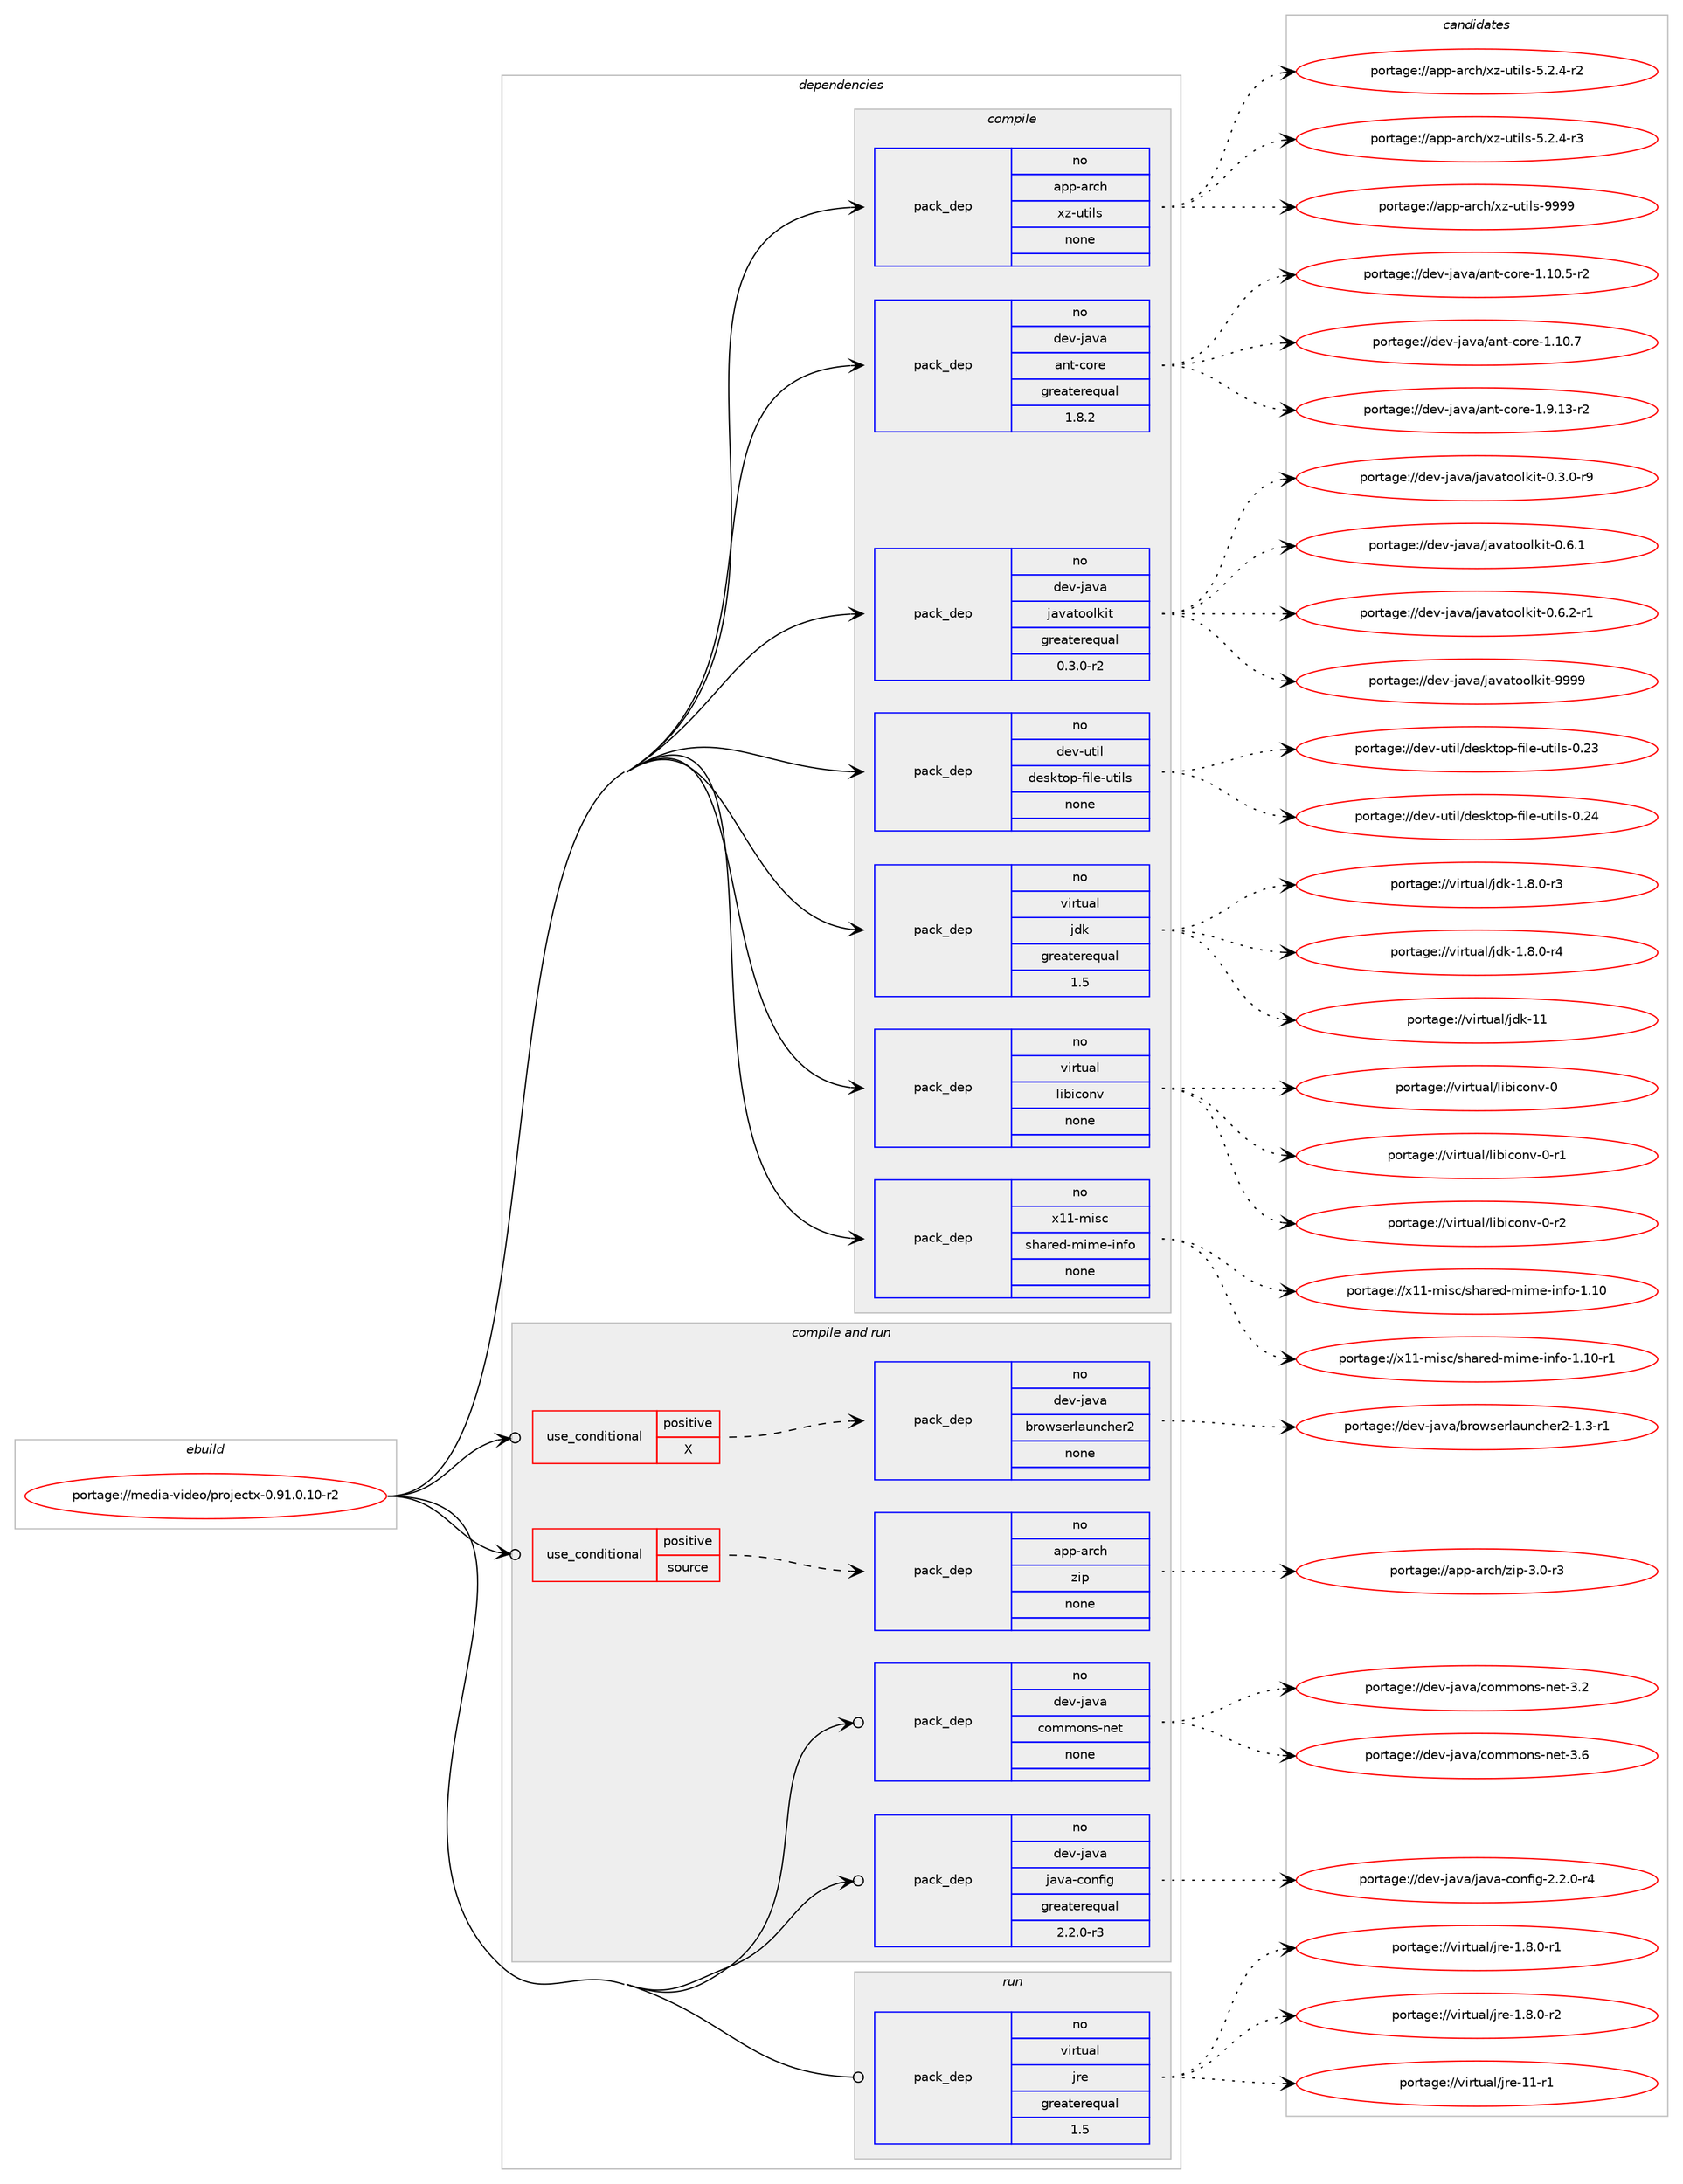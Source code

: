 digraph prolog {

# *************
# Graph options
# *************

newrank=true;
concentrate=true;
compound=true;
graph [rankdir=LR,fontname=Helvetica,fontsize=10,ranksep=1.5];#, ranksep=2.5, nodesep=0.2];
edge  [arrowhead=vee];
node  [fontname=Helvetica,fontsize=10];

# **********
# The ebuild
# **********

subgraph cluster_leftcol {
color=gray;
rank=same;
label=<<i>ebuild</i>>;
id [label="portage://media-video/projectx-0.91.0.10-r2", color=red, width=4, href="../media-video/projectx-0.91.0.10-r2.svg"];
}

# ****************
# The dependencies
# ****************

subgraph cluster_midcol {
color=gray;
label=<<i>dependencies</i>>;
subgraph cluster_compile {
fillcolor="#eeeeee";
style=filled;
label=<<i>compile</i>>;
subgraph pack251826 {
dependency343004 [label=<<TABLE BORDER="0" CELLBORDER="1" CELLSPACING="0" CELLPADDING="4" WIDTH="220"><TR><TD ROWSPAN="6" CELLPADDING="30">pack_dep</TD></TR><TR><TD WIDTH="110">no</TD></TR><TR><TD>app-arch</TD></TR><TR><TD>xz-utils</TD></TR><TR><TD>none</TD></TR><TR><TD></TD></TR></TABLE>>, shape=none, color=blue];
}
id:e -> dependency343004:w [weight=20,style="solid",arrowhead="vee"];
subgraph pack251827 {
dependency343005 [label=<<TABLE BORDER="0" CELLBORDER="1" CELLSPACING="0" CELLPADDING="4" WIDTH="220"><TR><TD ROWSPAN="6" CELLPADDING="30">pack_dep</TD></TR><TR><TD WIDTH="110">no</TD></TR><TR><TD>dev-java</TD></TR><TR><TD>ant-core</TD></TR><TR><TD>greaterequal</TD></TR><TR><TD>1.8.2</TD></TR></TABLE>>, shape=none, color=blue];
}
id:e -> dependency343005:w [weight=20,style="solid",arrowhead="vee"];
subgraph pack251828 {
dependency343006 [label=<<TABLE BORDER="0" CELLBORDER="1" CELLSPACING="0" CELLPADDING="4" WIDTH="220"><TR><TD ROWSPAN="6" CELLPADDING="30">pack_dep</TD></TR><TR><TD WIDTH="110">no</TD></TR><TR><TD>dev-java</TD></TR><TR><TD>javatoolkit</TD></TR><TR><TD>greaterequal</TD></TR><TR><TD>0.3.0-r2</TD></TR></TABLE>>, shape=none, color=blue];
}
id:e -> dependency343006:w [weight=20,style="solid",arrowhead="vee"];
subgraph pack251829 {
dependency343007 [label=<<TABLE BORDER="0" CELLBORDER="1" CELLSPACING="0" CELLPADDING="4" WIDTH="220"><TR><TD ROWSPAN="6" CELLPADDING="30">pack_dep</TD></TR><TR><TD WIDTH="110">no</TD></TR><TR><TD>dev-util</TD></TR><TR><TD>desktop-file-utils</TD></TR><TR><TD>none</TD></TR><TR><TD></TD></TR></TABLE>>, shape=none, color=blue];
}
id:e -> dependency343007:w [weight=20,style="solid",arrowhead="vee"];
subgraph pack251830 {
dependency343008 [label=<<TABLE BORDER="0" CELLBORDER="1" CELLSPACING="0" CELLPADDING="4" WIDTH="220"><TR><TD ROWSPAN="6" CELLPADDING="30">pack_dep</TD></TR><TR><TD WIDTH="110">no</TD></TR><TR><TD>virtual</TD></TR><TR><TD>jdk</TD></TR><TR><TD>greaterequal</TD></TR><TR><TD>1.5</TD></TR></TABLE>>, shape=none, color=blue];
}
id:e -> dependency343008:w [weight=20,style="solid",arrowhead="vee"];
subgraph pack251831 {
dependency343009 [label=<<TABLE BORDER="0" CELLBORDER="1" CELLSPACING="0" CELLPADDING="4" WIDTH="220"><TR><TD ROWSPAN="6" CELLPADDING="30">pack_dep</TD></TR><TR><TD WIDTH="110">no</TD></TR><TR><TD>virtual</TD></TR><TR><TD>libiconv</TD></TR><TR><TD>none</TD></TR><TR><TD></TD></TR></TABLE>>, shape=none, color=blue];
}
id:e -> dependency343009:w [weight=20,style="solid",arrowhead="vee"];
subgraph pack251832 {
dependency343010 [label=<<TABLE BORDER="0" CELLBORDER="1" CELLSPACING="0" CELLPADDING="4" WIDTH="220"><TR><TD ROWSPAN="6" CELLPADDING="30">pack_dep</TD></TR><TR><TD WIDTH="110">no</TD></TR><TR><TD>x11-misc</TD></TR><TR><TD>shared-mime-info</TD></TR><TR><TD>none</TD></TR><TR><TD></TD></TR></TABLE>>, shape=none, color=blue];
}
id:e -> dependency343010:w [weight=20,style="solid",arrowhead="vee"];
}
subgraph cluster_compileandrun {
fillcolor="#eeeeee";
style=filled;
label=<<i>compile and run</i>>;
subgraph cond85565 {
dependency343011 [label=<<TABLE BORDER="0" CELLBORDER="1" CELLSPACING="0" CELLPADDING="4"><TR><TD ROWSPAN="3" CELLPADDING="10">use_conditional</TD></TR><TR><TD>positive</TD></TR><TR><TD>X</TD></TR></TABLE>>, shape=none, color=red];
subgraph pack251833 {
dependency343012 [label=<<TABLE BORDER="0" CELLBORDER="1" CELLSPACING="0" CELLPADDING="4" WIDTH="220"><TR><TD ROWSPAN="6" CELLPADDING="30">pack_dep</TD></TR><TR><TD WIDTH="110">no</TD></TR><TR><TD>dev-java</TD></TR><TR><TD>browserlauncher2</TD></TR><TR><TD>none</TD></TR><TR><TD></TD></TR></TABLE>>, shape=none, color=blue];
}
dependency343011:e -> dependency343012:w [weight=20,style="dashed",arrowhead="vee"];
}
id:e -> dependency343011:w [weight=20,style="solid",arrowhead="odotvee"];
subgraph cond85566 {
dependency343013 [label=<<TABLE BORDER="0" CELLBORDER="1" CELLSPACING="0" CELLPADDING="4"><TR><TD ROWSPAN="3" CELLPADDING="10">use_conditional</TD></TR><TR><TD>positive</TD></TR><TR><TD>source</TD></TR></TABLE>>, shape=none, color=red];
subgraph pack251834 {
dependency343014 [label=<<TABLE BORDER="0" CELLBORDER="1" CELLSPACING="0" CELLPADDING="4" WIDTH="220"><TR><TD ROWSPAN="6" CELLPADDING="30">pack_dep</TD></TR><TR><TD WIDTH="110">no</TD></TR><TR><TD>app-arch</TD></TR><TR><TD>zip</TD></TR><TR><TD>none</TD></TR><TR><TD></TD></TR></TABLE>>, shape=none, color=blue];
}
dependency343013:e -> dependency343014:w [weight=20,style="dashed",arrowhead="vee"];
}
id:e -> dependency343013:w [weight=20,style="solid",arrowhead="odotvee"];
subgraph pack251835 {
dependency343015 [label=<<TABLE BORDER="0" CELLBORDER="1" CELLSPACING="0" CELLPADDING="4" WIDTH="220"><TR><TD ROWSPAN="6" CELLPADDING="30">pack_dep</TD></TR><TR><TD WIDTH="110">no</TD></TR><TR><TD>dev-java</TD></TR><TR><TD>commons-net</TD></TR><TR><TD>none</TD></TR><TR><TD></TD></TR></TABLE>>, shape=none, color=blue];
}
id:e -> dependency343015:w [weight=20,style="solid",arrowhead="odotvee"];
subgraph pack251836 {
dependency343016 [label=<<TABLE BORDER="0" CELLBORDER="1" CELLSPACING="0" CELLPADDING="4" WIDTH="220"><TR><TD ROWSPAN="6" CELLPADDING="30">pack_dep</TD></TR><TR><TD WIDTH="110">no</TD></TR><TR><TD>dev-java</TD></TR><TR><TD>java-config</TD></TR><TR><TD>greaterequal</TD></TR><TR><TD>2.2.0-r3</TD></TR></TABLE>>, shape=none, color=blue];
}
id:e -> dependency343016:w [weight=20,style="solid",arrowhead="odotvee"];
}
subgraph cluster_run {
fillcolor="#eeeeee";
style=filled;
label=<<i>run</i>>;
subgraph pack251837 {
dependency343017 [label=<<TABLE BORDER="0" CELLBORDER="1" CELLSPACING="0" CELLPADDING="4" WIDTH="220"><TR><TD ROWSPAN="6" CELLPADDING="30">pack_dep</TD></TR><TR><TD WIDTH="110">no</TD></TR><TR><TD>virtual</TD></TR><TR><TD>jre</TD></TR><TR><TD>greaterequal</TD></TR><TR><TD>1.5</TD></TR></TABLE>>, shape=none, color=blue];
}
id:e -> dependency343017:w [weight=20,style="solid",arrowhead="odot"];
}
}

# **************
# The candidates
# **************

subgraph cluster_choices {
rank=same;
color=gray;
label=<<i>candidates</i>>;

subgraph choice251826 {
color=black;
nodesep=1;
choiceportage9711211245971149910447120122451171161051081154553465046524511450 [label="portage://app-arch/xz-utils-5.2.4-r2", color=red, width=4,href="../app-arch/xz-utils-5.2.4-r2.svg"];
choiceportage9711211245971149910447120122451171161051081154553465046524511451 [label="portage://app-arch/xz-utils-5.2.4-r3", color=red, width=4,href="../app-arch/xz-utils-5.2.4-r3.svg"];
choiceportage9711211245971149910447120122451171161051081154557575757 [label="portage://app-arch/xz-utils-9999", color=red, width=4,href="../app-arch/xz-utils-9999.svg"];
dependency343004:e -> choiceportage9711211245971149910447120122451171161051081154553465046524511450:w [style=dotted,weight="100"];
dependency343004:e -> choiceportage9711211245971149910447120122451171161051081154553465046524511451:w [style=dotted,weight="100"];
dependency343004:e -> choiceportage9711211245971149910447120122451171161051081154557575757:w [style=dotted,weight="100"];
}
subgraph choice251827 {
color=black;
nodesep=1;
choiceportage10010111845106971189747971101164599111114101454946494846534511450 [label="portage://dev-java/ant-core-1.10.5-r2", color=red, width=4,href="../dev-java/ant-core-1.10.5-r2.svg"];
choiceportage1001011184510697118974797110116459911111410145494649484655 [label="portage://dev-java/ant-core-1.10.7", color=red, width=4,href="../dev-java/ant-core-1.10.7.svg"];
choiceportage10010111845106971189747971101164599111114101454946574649514511450 [label="portage://dev-java/ant-core-1.9.13-r2", color=red, width=4,href="../dev-java/ant-core-1.9.13-r2.svg"];
dependency343005:e -> choiceportage10010111845106971189747971101164599111114101454946494846534511450:w [style=dotted,weight="100"];
dependency343005:e -> choiceportage1001011184510697118974797110116459911111410145494649484655:w [style=dotted,weight="100"];
dependency343005:e -> choiceportage10010111845106971189747971101164599111114101454946574649514511450:w [style=dotted,weight="100"];
}
subgraph choice251828 {
color=black;
nodesep=1;
choiceportage1001011184510697118974710697118971161111111081071051164548465146484511457 [label="portage://dev-java/javatoolkit-0.3.0-r9", color=red, width=4,href="../dev-java/javatoolkit-0.3.0-r9.svg"];
choiceportage100101118451069711897471069711897116111111108107105116454846544649 [label="portage://dev-java/javatoolkit-0.6.1", color=red, width=4,href="../dev-java/javatoolkit-0.6.1.svg"];
choiceportage1001011184510697118974710697118971161111111081071051164548465446504511449 [label="portage://dev-java/javatoolkit-0.6.2-r1", color=red, width=4,href="../dev-java/javatoolkit-0.6.2-r1.svg"];
choiceportage1001011184510697118974710697118971161111111081071051164557575757 [label="portage://dev-java/javatoolkit-9999", color=red, width=4,href="../dev-java/javatoolkit-9999.svg"];
dependency343006:e -> choiceportage1001011184510697118974710697118971161111111081071051164548465146484511457:w [style=dotted,weight="100"];
dependency343006:e -> choiceportage100101118451069711897471069711897116111111108107105116454846544649:w [style=dotted,weight="100"];
dependency343006:e -> choiceportage1001011184510697118974710697118971161111111081071051164548465446504511449:w [style=dotted,weight="100"];
dependency343006:e -> choiceportage1001011184510697118974710697118971161111111081071051164557575757:w [style=dotted,weight="100"];
}
subgraph choice251829 {
color=black;
nodesep=1;
choiceportage100101118451171161051084710010111510711611111245102105108101451171161051081154548465051 [label="portage://dev-util/desktop-file-utils-0.23", color=red, width=4,href="../dev-util/desktop-file-utils-0.23.svg"];
choiceportage100101118451171161051084710010111510711611111245102105108101451171161051081154548465052 [label="portage://dev-util/desktop-file-utils-0.24", color=red, width=4,href="../dev-util/desktop-file-utils-0.24.svg"];
dependency343007:e -> choiceportage100101118451171161051084710010111510711611111245102105108101451171161051081154548465051:w [style=dotted,weight="100"];
dependency343007:e -> choiceportage100101118451171161051084710010111510711611111245102105108101451171161051081154548465052:w [style=dotted,weight="100"];
}
subgraph choice251830 {
color=black;
nodesep=1;
choiceportage11810511411611797108471061001074549465646484511451 [label="portage://virtual/jdk-1.8.0-r3", color=red, width=4,href="../virtual/jdk-1.8.0-r3.svg"];
choiceportage11810511411611797108471061001074549465646484511452 [label="portage://virtual/jdk-1.8.0-r4", color=red, width=4,href="../virtual/jdk-1.8.0-r4.svg"];
choiceportage1181051141161179710847106100107454949 [label="portage://virtual/jdk-11", color=red, width=4,href="../virtual/jdk-11.svg"];
dependency343008:e -> choiceportage11810511411611797108471061001074549465646484511451:w [style=dotted,weight="100"];
dependency343008:e -> choiceportage11810511411611797108471061001074549465646484511452:w [style=dotted,weight="100"];
dependency343008:e -> choiceportage1181051141161179710847106100107454949:w [style=dotted,weight="100"];
}
subgraph choice251831 {
color=black;
nodesep=1;
choiceportage118105114116117971084710810598105991111101184548 [label="portage://virtual/libiconv-0", color=red, width=4,href="../virtual/libiconv-0.svg"];
choiceportage1181051141161179710847108105981059911111011845484511449 [label="portage://virtual/libiconv-0-r1", color=red, width=4,href="../virtual/libiconv-0-r1.svg"];
choiceportage1181051141161179710847108105981059911111011845484511450 [label="portage://virtual/libiconv-0-r2", color=red, width=4,href="../virtual/libiconv-0-r2.svg"];
dependency343009:e -> choiceportage118105114116117971084710810598105991111101184548:w [style=dotted,weight="100"];
dependency343009:e -> choiceportage1181051141161179710847108105981059911111011845484511449:w [style=dotted,weight="100"];
dependency343009:e -> choiceportage1181051141161179710847108105981059911111011845484511450:w [style=dotted,weight="100"];
}
subgraph choice251832 {
color=black;
nodesep=1;
choiceportage12049494510910511599471151049711410110045109105109101451051101021114549464948 [label="portage://x11-misc/shared-mime-info-1.10", color=red, width=4,href="../x11-misc/shared-mime-info-1.10.svg"];
choiceportage120494945109105115994711510497114101100451091051091014510511010211145494649484511449 [label="portage://x11-misc/shared-mime-info-1.10-r1", color=red, width=4,href="../x11-misc/shared-mime-info-1.10-r1.svg"];
dependency343010:e -> choiceportage12049494510910511599471151049711410110045109105109101451051101021114549464948:w [style=dotted,weight="100"];
dependency343010:e -> choiceportage120494945109105115994711510497114101100451091051091014510511010211145494649484511449:w [style=dotted,weight="100"];
}
subgraph choice251833 {
color=black;
nodesep=1;
choiceportage1001011184510697118974798114111119115101114108971171109910410111450454946514511449 [label="portage://dev-java/browserlauncher2-1.3-r1", color=red, width=4,href="../dev-java/browserlauncher2-1.3-r1.svg"];
dependency343012:e -> choiceportage1001011184510697118974798114111119115101114108971171109910410111450454946514511449:w [style=dotted,weight="100"];
}
subgraph choice251834 {
color=black;
nodesep=1;
choiceportage9711211245971149910447122105112455146484511451 [label="portage://app-arch/zip-3.0-r3", color=red, width=4,href="../app-arch/zip-3.0-r3.svg"];
dependency343014:e -> choiceportage9711211245971149910447122105112455146484511451:w [style=dotted,weight="100"];
}
subgraph choice251835 {
color=black;
nodesep=1;
choiceportage10010111845106971189747991111091091111101154511010111645514650 [label="portage://dev-java/commons-net-3.2", color=red, width=4,href="../dev-java/commons-net-3.2.svg"];
choiceportage10010111845106971189747991111091091111101154511010111645514654 [label="portage://dev-java/commons-net-3.6", color=red, width=4,href="../dev-java/commons-net-3.6.svg"];
dependency343015:e -> choiceportage10010111845106971189747991111091091111101154511010111645514650:w [style=dotted,weight="100"];
dependency343015:e -> choiceportage10010111845106971189747991111091091111101154511010111645514654:w [style=dotted,weight="100"];
}
subgraph choice251836 {
color=black;
nodesep=1;
choiceportage10010111845106971189747106971189745991111101021051034550465046484511452 [label="portage://dev-java/java-config-2.2.0-r4", color=red, width=4,href="../dev-java/java-config-2.2.0-r4.svg"];
dependency343016:e -> choiceportage10010111845106971189747106971189745991111101021051034550465046484511452:w [style=dotted,weight="100"];
}
subgraph choice251837 {
color=black;
nodesep=1;
choiceportage11810511411611797108471061141014549465646484511449 [label="portage://virtual/jre-1.8.0-r1", color=red, width=4,href="../virtual/jre-1.8.0-r1.svg"];
choiceportage11810511411611797108471061141014549465646484511450 [label="portage://virtual/jre-1.8.0-r2", color=red, width=4,href="../virtual/jre-1.8.0-r2.svg"];
choiceportage11810511411611797108471061141014549494511449 [label="portage://virtual/jre-11-r1", color=red, width=4,href="../virtual/jre-11-r1.svg"];
dependency343017:e -> choiceportage11810511411611797108471061141014549465646484511449:w [style=dotted,weight="100"];
dependency343017:e -> choiceportage11810511411611797108471061141014549465646484511450:w [style=dotted,weight="100"];
dependency343017:e -> choiceportage11810511411611797108471061141014549494511449:w [style=dotted,weight="100"];
}
}

}
